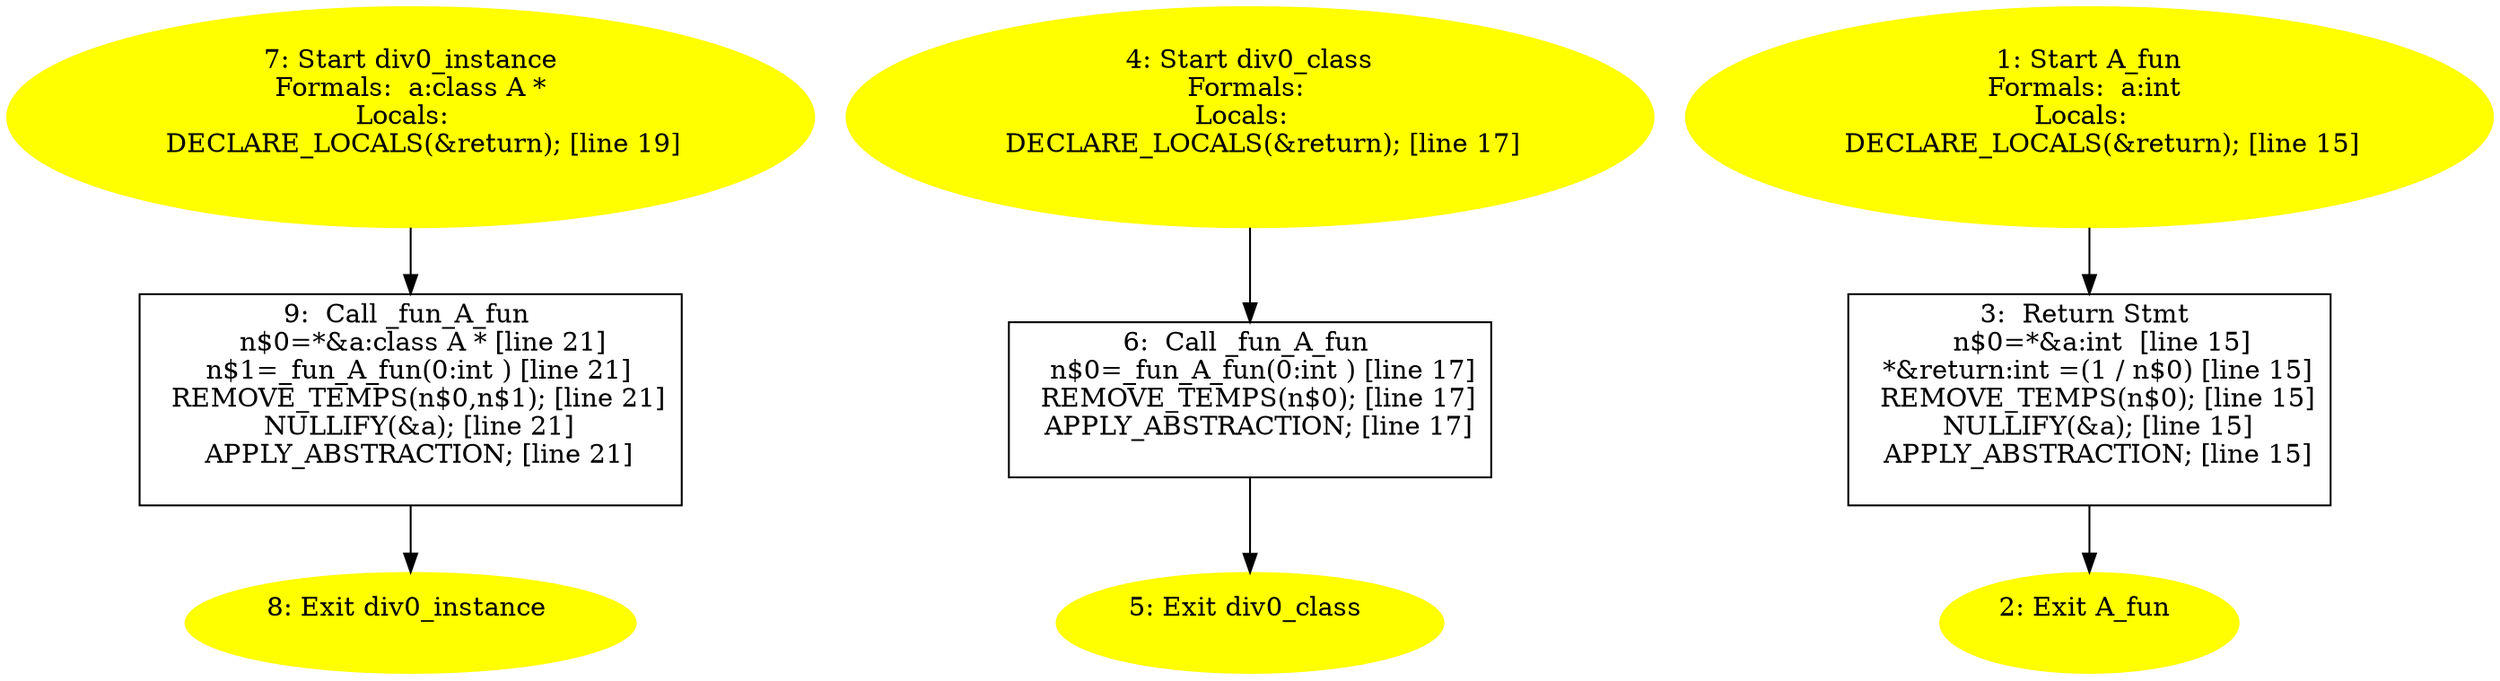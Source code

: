 digraph iCFG {
9 [label="9:  Call _fun_A_fun \n   n$0=*&a:class A * [line 21]\n  n$1=_fun_A_fun(0:int ) [line 21]\n  REMOVE_TEMPS(n$0,n$1); [line 21]\n  NULLIFY(&a); [line 21]\n  APPLY_ABSTRACTION; [line 21]\n " shape="box"]
	

	 9 -> 8 ;
8 [label="8: Exit div0_instance \n  " color=yellow style=filled]
	

7 [label="7: Start div0_instance\nFormals:  a:class A *\nLocals:  \n   DECLARE_LOCALS(&return); [line 19]\n " color=yellow style=filled]
	

	 7 -> 9 ;
6 [label="6:  Call _fun_A_fun \n   n$0=_fun_A_fun(0:int ) [line 17]\n  REMOVE_TEMPS(n$0); [line 17]\n  APPLY_ABSTRACTION; [line 17]\n " shape="box"]
	

	 6 -> 5 ;
5 [label="5: Exit div0_class \n  " color=yellow style=filled]
	

4 [label="4: Start div0_class\nFormals: \nLocals:  \n   DECLARE_LOCALS(&return); [line 17]\n " color=yellow style=filled]
	

	 4 -> 6 ;
3 [label="3:  Return Stmt \n   n$0=*&a:int  [line 15]\n  *&return:int =(1 / n$0) [line 15]\n  REMOVE_TEMPS(n$0); [line 15]\n  NULLIFY(&a); [line 15]\n  APPLY_ABSTRACTION; [line 15]\n " shape="box"]
	

	 3 -> 2 ;
2 [label="2: Exit A_fun \n  " color=yellow style=filled]
	

1 [label="1: Start A_fun\nFormals:  a:int \nLocals:  \n   DECLARE_LOCALS(&return); [line 15]\n " color=yellow style=filled]
	

	 1 -> 3 ;
}
